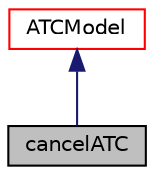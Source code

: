 digraph "cancelATC"
{
  bgcolor="transparent";
  edge [fontname="Helvetica",fontsize="10",labelfontname="Helvetica",labelfontsize="10"];
  node [fontname="Helvetica",fontsize="10",shape=record];
  Node1 [label="cancelATC",height=0.2,width=0.4,color="black", fillcolor="grey75", style="filled" fontcolor="black"];
  Node2 -> Node1 [dir="back",color="midnightblue",fontsize="10",style="solid",fontname="Helvetica"];
  Node2 [label="ATCModel",height=0.2,width=0.4,color="red",URL="$classFoam_1_1ATCModel.html",tooltip="Base class for selecting the adjoint transpose convection model. Inherits from regIOobject to add loo..."];
}
